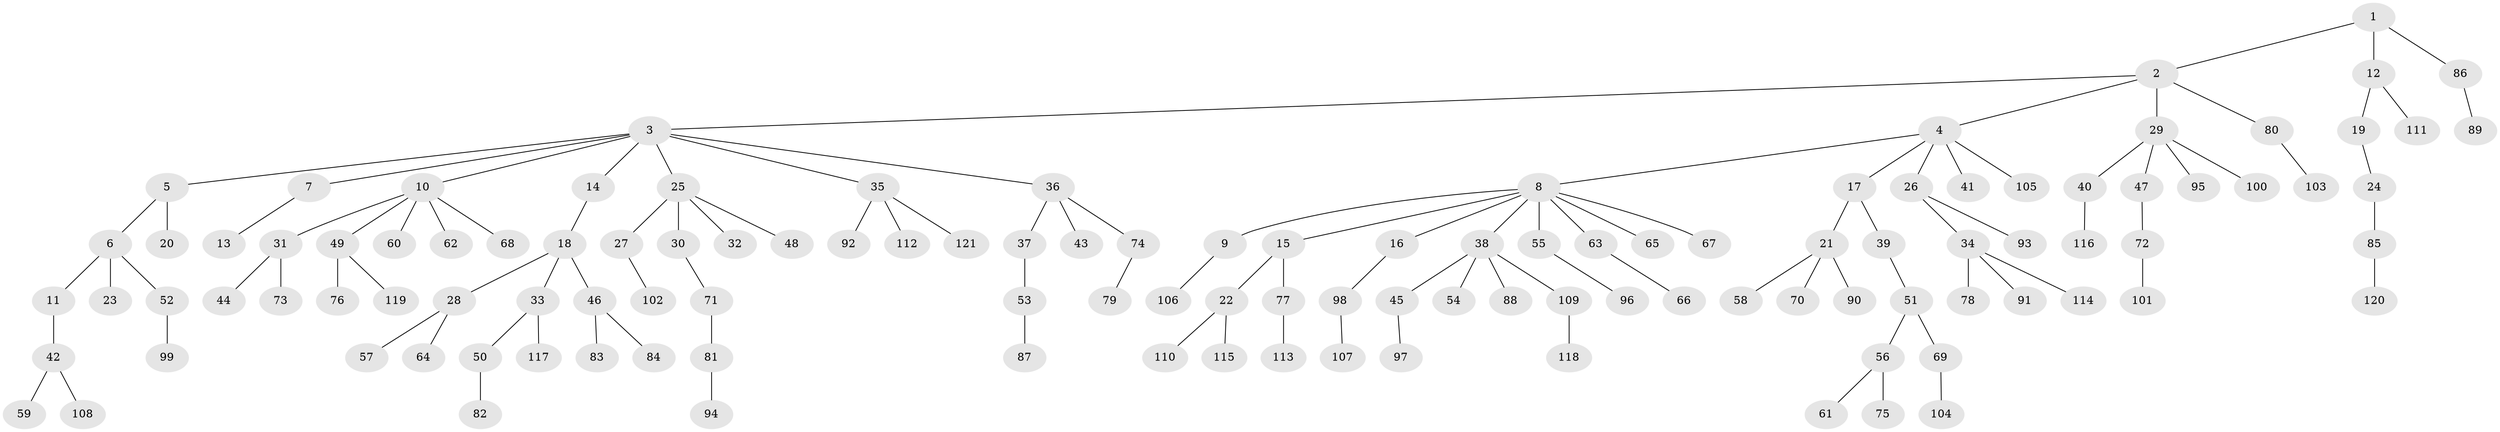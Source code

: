 // Generated by graph-tools (version 1.1) at 2025/02/03/09/25 03:02:30]
// undirected, 121 vertices, 120 edges
graph export_dot {
graph [start="1"]
  node [color=gray90,style=filled];
  1;
  2;
  3;
  4;
  5;
  6;
  7;
  8;
  9;
  10;
  11;
  12;
  13;
  14;
  15;
  16;
  17;
  18;
  19;
  20;
  21;
  22;
  23;
  24;
  25;
  26;
  27;
  28;
  29;
  30;
  31;
  32;
  33;
  34;
  35;
  36;
  37;
  38;
  39;
  40;
  41;
  42;
  43;
  44;
  45;
  46;
  47;
  48;
  49;
  50;
  51;
  52;
  53;
  54;
  55;
  56;
  57;
  58;
  59;
  60;
  61;
  62;
  63;
  64;
  65;
  66;
  67;
  68;
  69;
  70;
  71;
  72;
  73;
  74;
  75;
  76;
  77;
  78;
  79;
  80;
  81;
  82;
  83;
  84;
  85;
  86;
  87;
  88;
  89;
  90;
  91;
  92;
  93;
  94;
  95;
  96;
  97;
  98;
  99;
  100;
  101;
  102;
  103;
  104;
  105;
  106;
  107;
  108;
  109;
  110;
  111;
  112;
  113;
  114;
  115;
  116;
  117;
  118;
  119;
  120;
  121;
  1 -- 2;
  1 -- 12;
  1 -- 86;
  2 -- 3;
  2 -- 4;
  2 -- 29;
  2 -- 80;
  3 -- 5;
  3 -- 7;
  3 -- 10;
  3 -- 14;
  3 -- 25;
  3 -- 35;
  3 -- 36;
  4 -- 8;
  4 -- 17;
  4 -- 26;
  4 -- 41;
  4 -- 105;
  5 -- 6;
  5 -- 20;
  6 -- 11;
  6 -- 23;
  6 -- 52;
  7 -- 13;
  8 -- 9;
  8 -- 15;
  8 -- 16;
  8 -- 38;
  8 -- 55;
  8 -- 63;
  8 -- 65;
  8 -- 67;
  9 -- 106;
  10 -- 31;
  10 -- 49;
  10 -- 60;
  10 -- 62;
  10 -- 68;
  11 -- 42;
  12 -- 19;
  12 -- 111;
  14 -- 18;
  15 -- 22;
  15 -- 77;
  16 -- 98;
  17 -- 21;
  17 -- 39;
  18 -- 28;
  18 -- 33;
  18 -- 46;
  19 -- 24;
  21 -- 58;
  21 -- 70;
  21 -- 90;
  22 -- 110;
  22 -- 115;
  24 -- 85;
  25 -- 27;
  25 -- 30;
  25 -- 32;
  25 -- 48;
  26 -- 34;
  26 -- 93;
  27 -- 102;
  28 -- 57;
  28 -- 64;
  29 -- 40;
  29 -- 47;
  29 -- 95;
  29 -- 100;
  30 -- 71;
  31 -- 44;
  31 -- 73;
  33 -- 50;
  33 -- 117;
  34 -- 78;
  34 -- 91;
  34 -- 114;
  35 -- 92;
  35 -- 112;
  35 -- 121;
  36 -- 37;
  36 -- 43;
  36 -- 74;
  37 -- 53;
  38 -- 45;
  38 -- 54;
  38 -- 88;
  38 -- 109;
  39 -- 51;
  40 -- 116;
  42 -- 59;
  42 -- 108;
  45 -- 97;
  46 -- 83;
  46 -- 84;
  47 -- 72;
  49 -- 76;
  49 -- 119;
  50 -- 82;
  51 -- 56;
  51 -- 69;
  52 -- 99;
  53 -- 87;
  55 -- 96;
  56 -- 61;
  56 -- 75;
  63 -- 66;
  69 -- 104;
  71 -- 81;
  72 -- 101;
  74 -- 79;
  77 -- 113;
  80 -- 103;
  81 -- 94;
  85 -- 120;
  86 -- 89;
  98 -- 107;
  109 -- 118;
}
